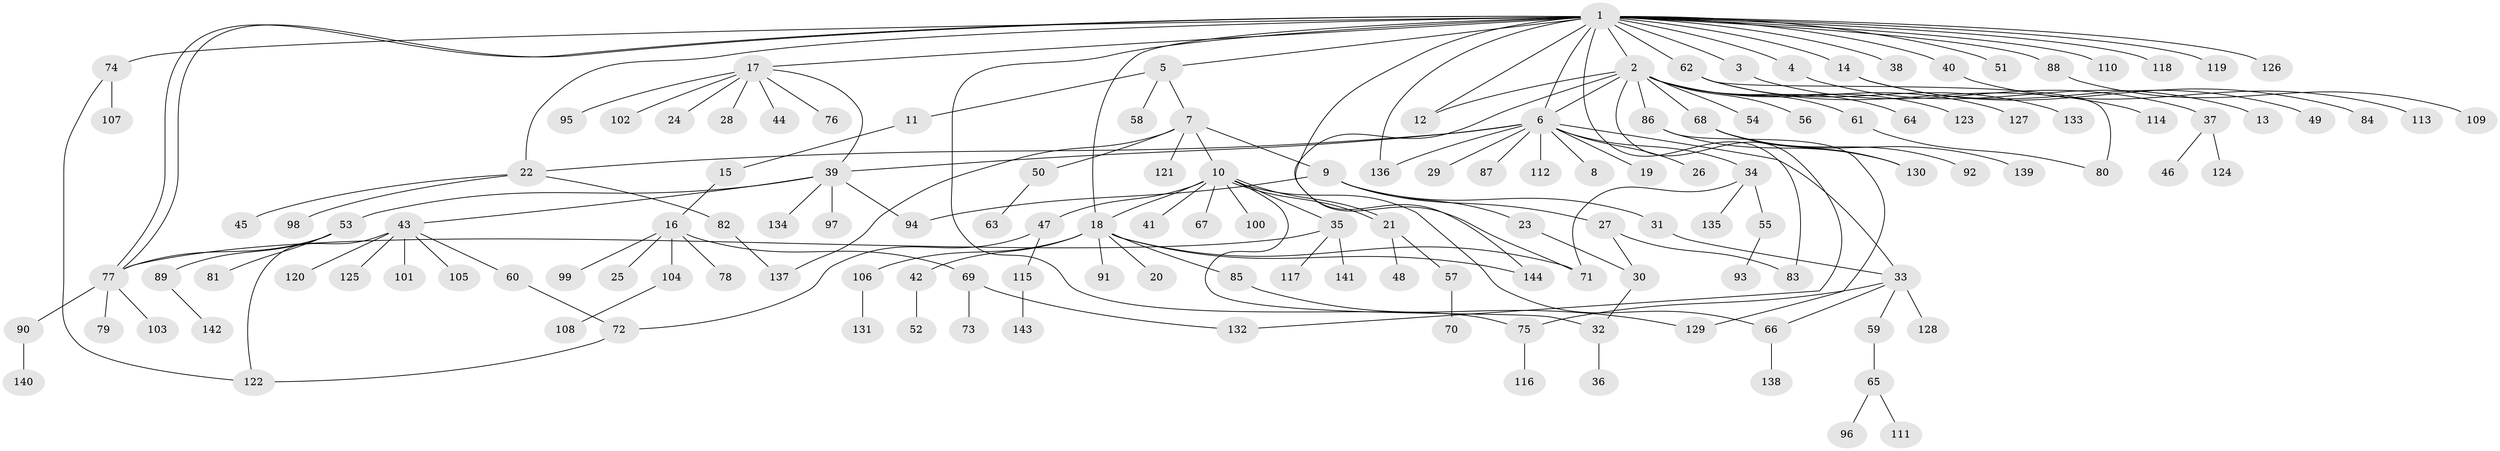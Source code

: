 // Generated by graph-tools (version 1.1) at 2025/35/03/09/25 02:35:17]
// undirected, 144 vertices, 171 edges
graph export_dot {
graph [start="1"]
  node [color=gray90,style=filled];
  1;
  2;
  3;
  4;
  5;
  6;
  7;
  8;
  9;
  10;
  11;
  12;
  13;
  14;
  15;
  16;
  17;
  18;
  19;
  20;
  21;
  22;
  23;
  24;
  25;
  26;
  27;
  28;
  29;
  30;
  31;
  32;
  33;
  34;
  35;
  36;
  37;
  38;
  39;
  40;
  41;
  42;
  43;
  44;
  45;
  46;
  47;
  48;
  49;
  50;
  51;
  52;
  53;
  54;
  55;
  56;
  57;
  58;
  59;
  60;
  61;
  62;
  63;
  64;
  65;
  66;
  67;
  68;
  69;
  70;
  71;
  72;
  73;
  74;
  75;
  76;
  77;
  78;
  79;
  80;
  81;
  82;
  83;
  84;
  85;
  86;
  87;
  88;
  89;
  90;
  91;
  92;
  93;
  94;
  95;
  96;
  97;
  98;
  99;
  100;
  101;
  102;
  103;
  104;
  105;
  106;
  107;
  108;
  109;
  110;
  111;
  112;
  113;
  114;
  115;
  116;
  117;
  118;
  119;
  120;
  121;
  122;
  123;
  124;
  125;
  126;
  127;
  128;
  129;
  130;
  131;
  132;
  133;
  134;
  135;
  136;
  137;
  138;
  139;
  140;
  141;
  142;
  143;
  144;
  1 -- 2;
  1 -- 3;
  1 -- 4;
  1 -- 5;
  1 -- 6;
  1 -- 12;
  1 -- 14;
  1 -- 17;
  1 -- 18;
  1 -- 22;
  1 -- 38;
  1 -- 40;
  1 -- 51;
  1 -- 62;
  1 -- 71;
  1 -- 74;
  1 -- 75;
  1 -- 77;
  1 -- 77;
  1 -- 83;
  1 -- 88;
  1 -- 110;
  1 -- 118;
  1 -- 119;
  1 -- 126;
  1 -- 136;
  2 -- 6;
  2 -- 12;
  2 -- 54;
  2 -- 56;
  2 -- 61;
  2 -- 64;
  2 -- 68;
  2 -- 86;
  2 -- 123;
  2 -- 127;
  2 -- 132;
  2 -- 144;
  3 -- 37;
  4 -- 13;
  5 -- 7;
  5 -- 11;
  5 -- 58;
  6 -- 8;
  6 -- 19;
  6 -- 22;
  6 -- 26;
  6 -- 29;
  6 -- 33;
  6 -- 34;
  6 -- 39;
  6 -- 87;
  6 -- 112;
  6 -- 136;
  7 -- 9;
  7 -- 10;
  7 -- 50;
  7 -- 121;
  7 -- 137;
  9 -- 23;
  9 -- 27;
  9 -- 31;
  9 -- 94;
  10 -- 18;
  10 -- 21;
  10 -- 21;
  10 -- 32;
  10 -- 35;
  10 -- 41;
  10 -- 47;
  10 -- 66;
  10 -- 67;
  10 -- 100;
  11 -- 15;
  14 -- 49;
  14 -- 84;
  15 -- 16;
  16 -- 25;
  16 -- 69;
  16 -- 78;
  16 -- 99;
  16 -- 104;
  17 -- 24;
  17 -- 28;
  17 -- 39;
  17 -- 44;
  17 -- 76;
  17 -- 95;
  17 -- 102;
  18 -- 20;
  18 -- 42;
  18 -- 71;
  18 -- 85;
  18 -- 91;
  18 -- 106;
  18 -- 144;
  21 -- 48;
  21 -- 57;
  22 -- 45;
  22 -- 82;
  22 -- 98;
  23 -- 30;
  27 -- 30;
  27 -- 83;
  30 -- 32;
  31 -- 33;
  32 -- 36;
  33 -- 59;
  33 -- 66;
  33 -- 75;
  33 -- 128;
  34 -- 55;
  34 -- 71;
  34 -- 135;
  35 -- 77;
  35 -- 117;
  35 -- 141;
  37 -- 46;
  37 -- 124;
  39 -- 43;
  39 -- 53;
  39 -- 94;
  39 -- 97;
  39 -- 134;
  40 -- 113;
  42 -- 52;
  43 -- 60;
  43 -- 101;
  43 -- 105;
  43 -- 120;
  43 -- 122;
  43 -- 125;
  47 -- 72;
  47 -- 115;
  50 -- 63;
  53 -- 77;
  53 -- 81;
  53 -- 89;
  55 -- 93;
  57 -- 70;
  59 -- 65;
  60 -- 72;
  61 -- 80;
  62 -- 80;
  62 -- 114;
  62 -- 133;
  65 -- 96;
  65 -- 111;
  66 -- 138;
  68 -- 92;
  68 -- 130;
  68 -- 139;
  69 -- 73;
  69 -- 132;
  72 -- 122;
  74 -- 107;
  74 -- 122;
  75 -- 116;
  77 -- 79;
  77 -- 90;
  77 -- 103;
  82 -- 137;
  85 -- 129;
  86 -- 129;
  86 -- 130;
  88 -- 109;
  89 -- 142;
  90 -- 140;
  104 -- 108;
  106 -- 131;
  115 -- 143;
}
